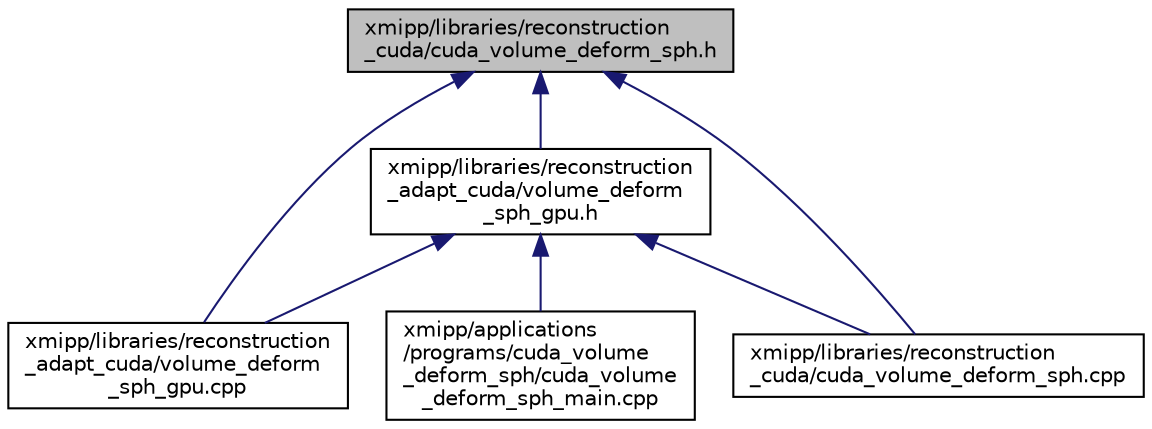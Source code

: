digraph "xmipp/libraries/reconstruction_cuda/cuda_volume_deform_sph.h"
{
  edge [fontname="Helvetica",fontsize="10",labelfontname="Helvetica",labelfontsize="10"];
  node [fontname="Helvetica",fontsize="10",shape=record];
  Node55 [label="xmipp/libraries/reconstruction\l_cuda/cuda_volume_deform_sph.h",height=0.2,width=0.4,color="black", fillcolor="grey75", style="filled", fontcolor="black"];
  Node55 -> Node56 [dir="back",color="midnightblue",fontsize="10",style="solid",fontname="Helvetica"];
  Node56 [label="xmipp/libraries/reconstruction\l_adapt_cuda/volume_deform\l_sph_gpu.h",height=0.2,width=0.4,color="black", fillcolor="white", style="filled",URL="$volume__deform__sph__gpu_8h.html"];
  Node56 -> Node57 [dir="back",color="midnightblue",fontsize="10",style="solid",fontname="Helvetica"];
  Node57 [label="xmipp/applications\l/programs/cuda_volume\l_deform_sph/cuda_volume\l_deform_sph_main.cpp",height=0.2,width=0.4,color="black", fillcolor="white", style="filled",URL="$cuda__volume__deform__sph__main_8cpp.html"];
  Node56 -> Node58 [dir="back",color="midnightblue",fontsize="10",style="solid",fontname="Helvetica"];
  Node58 [label="xmipp/libraries/reconstruction\l_adapt_cuda/volume_deform\l_sph_gpu.cpp",height=0.2,width=0.4,color="black", fillcolor="white", style="filled",URL="$volume__deform__sph__gpu_8cpp.html"];
  Node56 -> Node59 [dir="back",color="midnightblue",fontsize="10",style="solid",fontname="Helvetica"];
  Node59 [label="xmipp/libraries/reconstruction\l_cuda/cuda_volume_deform_sph.cpp",height=0.2,width=0.4,color="black", fillcolor="white", style="filled",URL="$cuda__volume__deform__sph_8cpp.html"];
  Node55 -> Node58 [dir="back",color="midnightblue",fontsize="10",style="solid",fontname="Helvetica"];
  Node55 -> Node59 [dir="back",color="midnightblue",fontsize="10",style="solid",fontname="Helvetica"];
}
